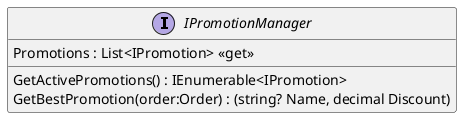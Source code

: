@startuml
interface IPromotionManager {
    Promotions : List<IPromotion> <<get>>
    GetActivePromotions() : IEnumerable<IPromotion>
    GetBestPromotion(order:Order) : (string? Name, decimal Discount)
}
@enduml

